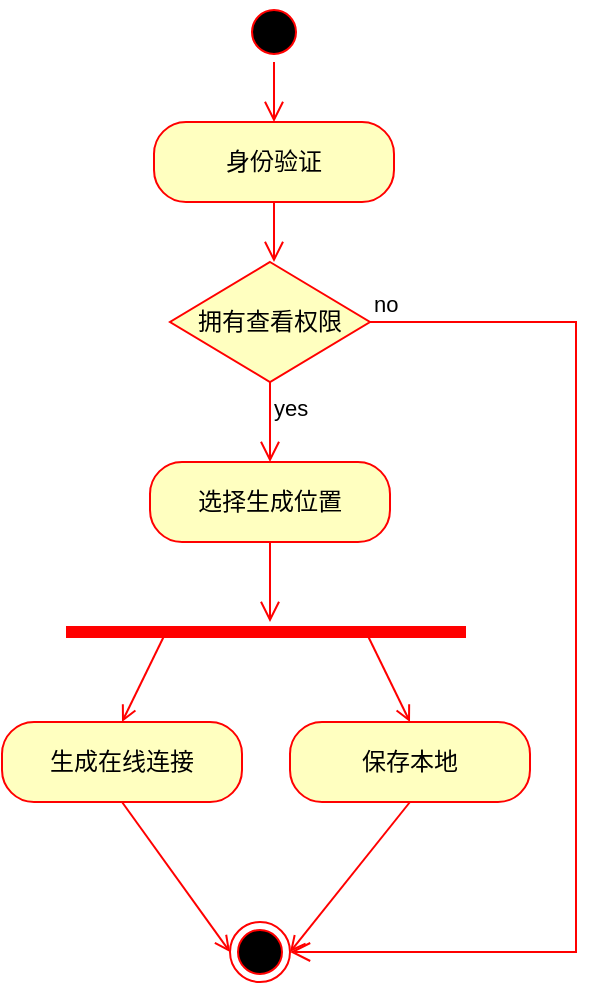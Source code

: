 <mxfile version="21.2.1" type="device">
  <diagram name="第 1 页" id="dt_3C3Dq6Kr7bBqGKfM3">
    <mxGraphModel dx="989" dy="577" grid="1" gridSize="10" guides="1" tooltips="1" connect="1" arrows="1" fold="1" page="1" pageScale="1" pageWidth="827" pageHeight="1169" background="#ffffff" math="0" shadow="0">
      <root>
        <mxCell id="0" />
        <mxCell id="1" parent="0" />
        <mxCell id="-C4VnkqParYU2Tn2tmBC-1" value="" style="ellipse;html=1;shape=startState;fillColor=#000000;strokeColor=#ff0000;" vertex="1" parent="1">
          <mxGeometry x="384" y="70" width="30" height="30" as="geometry" />
        </mxCell>
        <mxCell id="-C4VnkqParYU2Tn2tmBC-2" value="" style="edgeStyle=orthogonalEdgeStyle;html=1;verticalAlign=bottom;endArrow=open;endSize=8;strokeColor=#ff0000;rounded=0;" edge="1" source="-C4VnkqParYU2Tn2tmBC-1" parent="1">
          <mxGeometry relative="1" as="geometry">
            <mxPoint x="399" y="130" as="targetPoint" />
          </mxGeometry>
        </mxCell>
        <mxCell id="-C4VnkqParYU2Tn2tmBC-3" value="身份验证" style="rounded=1;whiteSpace=wrap;html=1;arcSize=40;fontColor=#000000;fillColor=#ffffc0;strokeColor=#ff0000;" vertex="1" parent="1">
          <mxGeometry x="339" y="130" width="120" height="40" as="geometry" />
        </mxCell>
        <mxCell id="-C4VnkqParYU2Tn2tmBC-4" value="" style="edgeStyle=orthogonalEdgeStyle;html=1;verticalAlign=bottom;endArrow=open;endSize=8;strokeColor=#ff0000;rounded=0;" edge="1" source="-C4VnkqParYU2Tn2tmBC-3" parent="1">
          <mxGeometry relative="1" as="geometry">
            <mxPoint x="399" y="200" as="targetPoint" />
          </mxGeometry>
        </mxCell>
        <mxCell id="-C4VnkqParYU2Tn2tmBC-5" value="拥有查看权限" style="rhombus;whiteSpace=wrap;html=1;fontColor=#000000;fillColor=#ffffc0;strokeColor=#ff0000;" vertex="1" parent="1">
          <mxGeometry x="347" y="200" width="100" height="60" as="geometry" />
        </mxCell>
        <mxCell id="-C4VnkqParYU2Tn2tmBC-6" value="no" style="edgeStyle=orthogonalEdgeStyle;html=1;align=left;verticalAlign=bottom;endArrow=open;endSize=8;strokeColor=#ff0000;rounded=0;entryX=1;entryY=0.5;entryDx=0;entryDy=0;" edge="1" source="-C4VnkqParYU2Tn2tmBC-5" parent="1" target="-C4VnkqParYU2Tn2tmBC-18">
          <mxGeometry x="-1" relative="1" as="geometry">
            <mxPoint x="527" y="230" as="targetPoint" />
            <Array as="points">
              <mxPoint x="550" y="230" />
              <mxPoint x="550" y="545" />
            </Array>
          </mxGeometry>
        </mxCell>
        <mxCell id="-C4VnkqParYU2Tn2tmBC-7" value="yes" style="edgeStyle=orthogonalEdgeStyle;html=1;align=left;verticalAlign=top;endArrow=open;endSize=8;strokeColor=#ff0000;rounded=0;" edge="1" source="-C4VnkqParYU2Tn2tmBC-5" parent="1">
          <mxGeometry x="-1" relative="1" as="geometry">
            <mxPoint x="397" y="300" as="targetPoint" />
          </mxGeometry>
        </mxCell>
        <mxCell id="-C4VnkqParYU2Tn2tmBC-8" value="选择生成位置" style="rounded=1;whiteSpace=wrap;html=1;arcSize=40;fontColor=#000000;fillColor=#ffffc0;strokeColor=#ff0000;" vertex="1" parent="1">
          <mxGeometry x="337" y="300" width="120" height="40" as="geometry" />
        </mxCell>
        <mxCell id="-C4VnkqParYU2Tn2tmBC-9" value="" style="edgeStyle=orthogonalEdgeStyle;html=1;verticalAlign=bottom;endArrow=open;endSize=8;strokeColor=#ff0000;rounded=0;" edge="1" source="-C4VnkqParYU2Tn2tmBC-8" parent="1">
          <mxGeometry relative="1" as="geometry">
            <mxPoint x="397" y="380" as="targetPoint" />
          </mxGeometry>
        </mxCell>
        <mxCell id="-C4VnkqParYU2Tn2tmBC-10" value="" style="shape=line;html=1;strokeWidth=6;strokeColor=#ff0000;" vertex="1" parent="1">
          <mxGeometry x="295" y="380" width="200" height="10" as="geometry" />
        </mxCell>
        <mxCell id="-C4VnkqParYU2Tn2tmBC-12" value="生成在线连接" style="rounded=1;whiteSpace=wrap;html=1;arcSize=40;fontColor=#000000;fillColor=#ffffc0;strokeColor=#ff0000;" vertex="1" parent="1">
          <mxGeometry x="263" y="430" width="120" height="40" as="geometry" />
        </mxCell>
        <mxCell id="-C4VnkqParYU2Tn2tmBC-14" value="保存本地" style="rounded=1;whiteSpace=wrap;html=1;arcSize=40;fontColor=#000000;fillColor=#ffffc0;strokeColor=#ff0000;" vertex="1" parent="1">
          <mxGeometry x="407" y="430" width="120" height="40" as="geometry" />
        </mxCell>
        <mxCell id="-C4VnkqParYU2Tn2tmBC-16" value="" style="endArrow=open;html=1;exitX=0.25;exitY=0.5;exitDx=0;exitDy=0;exitPerimeter=0;entryX=0.5;entryY=0;entryDx=0;entryDy=0;strokeColor=#FF0000;rounded=0;endFill=0;" edge="1" parent="1" source="-C4VnkqParYU2Tn2tmBC-10" target="-C4VnkqParYU2Tn2tmBC-12">
          <mxGeometry width="50" height="50" relative="1" as="geometry">
            <mxPoint x="365" y="500" as="sourcePoint" />
            <mxPoint x="415" y="450" as="targetPoint" />
          </mxGeometry>
        </mxCell>
        <mxCell id="-C4VnkqParYU2Tn2tmBC-17" value="" style="endArrow=open;html=1;rounded=0;exitX=0.75;exitY=0.5;exitDx=0;exitDy=0;exitPerimeter=0;entryX=0.5;entryY=0;entryDx=0;entryDy=0;strokeColor=#FF0000;endFill=0;" edge="1" parent="1" source="-C4VnkqParYU2Tn2tmBC-10" target="-C4VnkqParYU2Tn2tmBC-14">
          <mxGeometry width="50" height="50" relative="1" as="geometry">
            <mxPoint x="365" y="500" as="sourcePoint" />
            <mxPoint x="415" y="450" as="targetPoint" />
          </mxGeometry>
        </mxCell>
        <mxCell id="-C4VnkqParYU2Tn2tmBC-18" value="" style="ellipse;html=1;shape=endState;fillColor=#000000;strokeColor=#ff0000;" vertex="1" parent="1">
          <mxGeometry x="377" y="530" width="30" height="30" as="geometry" />
        </mxCell>
        <mxCell id="-C4VnkqParYU2Tn2tmBC-19" value="" style="endArrow=open;html=1;rounded=0;endFill=0;strokeColor=#FF0000;exitX=0.5;exitY=1;exitDx=0;exitDy=0;entryX=0;entryY=0.5;entryDx=0;entryDy=0;" edge="1" parent="1" source="-C4VnkqParYU2Tn2tmBC-12" target="-C4VnkqParYU2Tn2tmBC-18">
          <mxGeometry width="50" height="50" relative="1" as="geometry">
            <mxPoint x="420" y="450" as="sourcePoint" />
            <mxPoint x="470" y="400" as="targetPoint" />
          </mxGeometry>
        </mxCell>
        <mxCell id="-C4VnkqParYU2Tn2tmBC-20" value="" style="endArrow=open;html=1;rounded=0;endFill=0;strokeColor=#FF0000;exitX=0.5;exitY=1;exitDx=0;exitDy=0;entryX=1;entryY=0.5;entryDx=0;entryDy=0;" edge="1" parent="1" source="-C4VnkqParYU2Tn2tmBC-14" target="-C4VnkqParYU2Tn2tmBC-18">
          <mxGeometry width="50" height="50" relative="1" as="geometry">
            <mxPoint x="333" y="480" as="sourcePoint" />
            <mxPoint x="387" y="555" as="targetPoint" />
          </mxGeometry>
        </mxCell>
      </root>
    </mxGraphModel>
  </diagram>
</mxfile>
